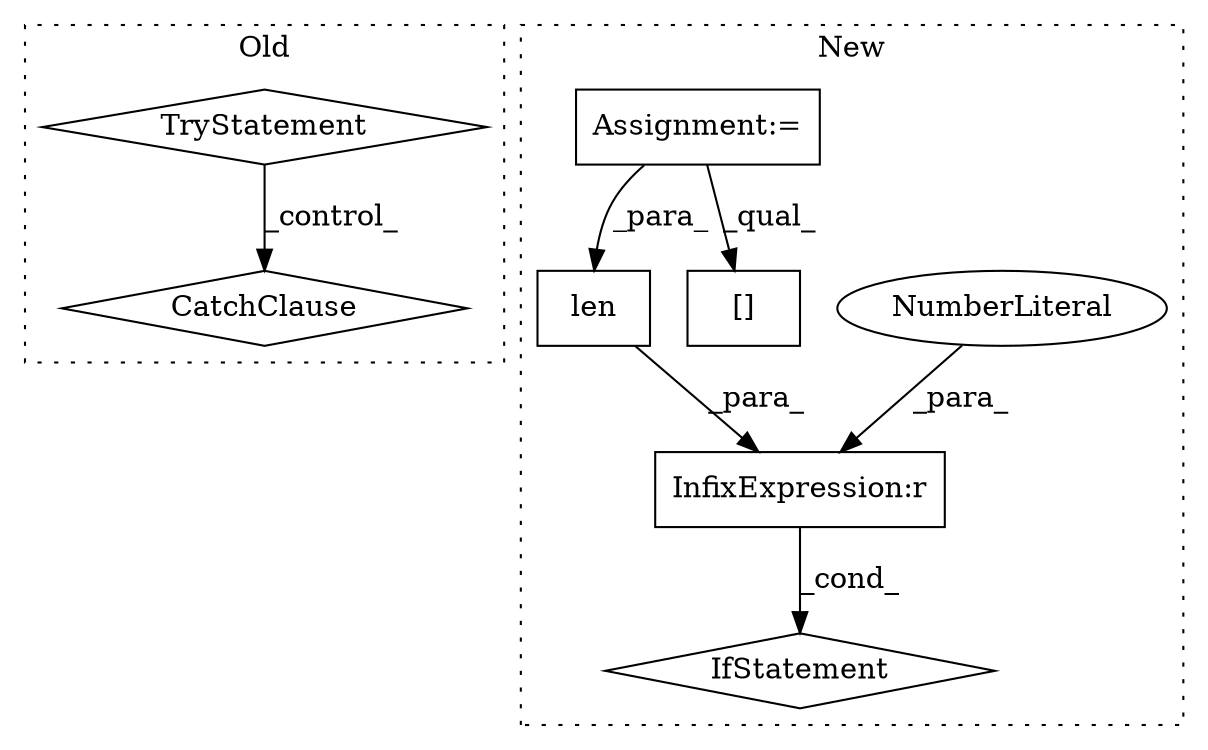 digraph G {
subgraph cluster0 {
1 [label="CatchClause" a="12" s="2753,2790" l="11,2" shape="diamond"];
3 [label="TryStatement" a="54" s="2706" l="4" shape="diamond"];
label = "Old";
style="dotted";
}
subgraph cluster1 {
2 [label="len" a="32" s="3616,3625" l="4,1" shape="box"];
4 [label="InfixExpression:r" a="27" s="3626" l="3" shape="box"];
5 [label="NumberLiteral" a="34" s="3629" l="1" shape="ellipse"];
6 [label="IfStatement" a="25" s="3612,3630" l="4,2" shape="diamond"];
7 [label="Assignment:=" a="7" s="2846" l="1" shape="box"];
8 [label="[]" a="2" s="3646,3653" l="6,1" shape="box"];
label = "New";
style="dotted";
}
2 -> 4 [label="_para_"];
3 -> 1 [label="_control_"];
4 -> 6 [label="_cond_"];
5 -> 4 [label="_para_"];
7 -> 2 [label="_para_"];
7 -> 8 [label="_qual_"];
}